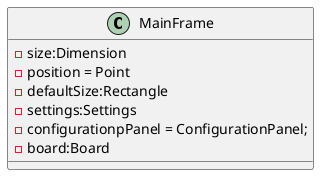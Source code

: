 @startuml

class MainFrame{
    - size:Dimension
    -position = Point
    - defaultSize:Rectangle 
    - settings:Settings
     - configurationpPanel = ConfigurationPanel;
    - board:Board
}

@enduml